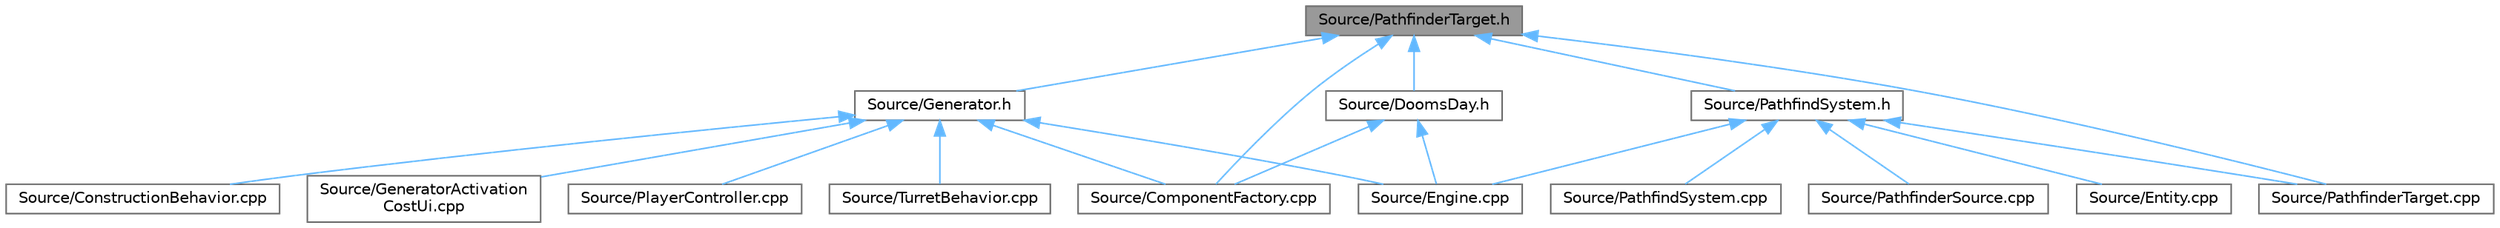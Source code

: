 digraph "Source/PathfinderTarget.h"
{
 // LATEX_PDF_SIZE
  bgcolor="transparent";
  edge [fontname=Helvetica,fontsize=10,labelfontname=Helvetica,labelfontsize=10];
  node [fontname=Helvetica,fontsize=10,shape=box,height=0.2,width=0.4];
  Node1 [id="Node000001",label="Source/PathfinderTarget.h",height=0.2,width=0.4,color="gray40", fillcolor="grey60", style="filled", fontcolor="black",tooltip="Marks parent entity as a target for the enemies."];
  Node1 -> Node2 [id="edge1_Node000001_Node000002",dir="back",color="steelblue1",style="solid",tooltip=" "];
  Node2 [id="Node000002",label="Source/ComponentFactory.cpp",height=0.2,width=0.4,color="grey40", fillcolor="white", style="filled",URL="$dc/def/ComponentFactory_8cpp.html",tooltip="Definitions for the component factory class."];
  Node1 -> Node3 [id="edge2_Node000001_Node000003",dir="back",color="steelblue1",style="solid",tooltip=" "];
  Node3 [id="Node000003",label="Source/DoomsDay.h",height=0.2,width=0.4,color="grey40", fillcolor="white", style="filled",URL="$de/d36/DoomsDay_8h_source.html",tooltip=" "];
  Node3 -> Node2 [id="edge3_Node000003_Node000002",dir="back",color="steelblue1",style="solid",tooltip=" "];
  Node3 -> Node4 [id="edge4_Node000003_Node000004",dir="back",color="steelblue1",style="solid",tooltip=" "];
  Node4 [id="Node000004",label="Source/Engine.cpp",height=0.2,width=0.4,color="grey40", fillcolor="white", style="filled",URL="$d6/d0c/Engine_8cpp.html",tooltip="Engine class."];
  Node1 -> Node5 [id="edge5_Node000001_Node000005",dir="back",color="steelblue1",style="solid",tooltip=" "];
  Node5 [id="Node000005",label="Source/Generator.h",height=0.2,width=0.4,color="grey40", fillcolor="white", style="filled",URL="$d9/d12/Generator_8h_source.html",tooltip=" "];
  Node5 -> Node2 [id="edge6_Node000005_Node000002",dir="back",color="steelblue1",style="solid",tooltip=" "];
  Node5 -> Node6 [id="edge7_Node000005_Node000006",dir="back",color="steelblue1",style="solid",tooltip=" "];
  Node6 [id="Node000006",label="Source/ConstructionBehavior.cpp",height=0.2,width=0.4,color="grey40", fillcolor="white", style="filled",URL="$d7/ded/ConstructionBehavior_8cpp.html",tooltip="handles the construction of towers and modification of terrain"];
  Node5 -> Node4 [id="edge8_Node000005_Node000004",dir="back",color="steelblue1",style="solid",tooltip=" "];
  Node5 -> Node7 [id="edge9_Node000005_Node000007",dir="back",color="steelblue1",style="solid",tooltip=" "];
  Node7 [id="Node000007",label="Source/GeneratorActivation\lCostUi.cpp",height=0.2,width=0.4,color="grey40", fillcolor="white", style="filled",URL="$de/df8/GeneratorActivationCostUi_8cpp.html",tooltip="displays the costs of activating generators"];
  Node5 -> Node8 [id="edge10_Node000005_Node000008",dir="back",color="steelblue1",style="solid",tooltip=" "];
  Node8 [id="Node000008",label="Source/PlayerController.cpp",height=0.2,width=0.4,color="grey40", fillcolor="white", style="filled",URL="$d3/d7e/PlayerController_8cpp.html",tooltip="PlayerController Behaviour Class."];
  Node5 -> Node9 [id="edge11_Node000005_Node000009",dir="back",color="steelblue1",style="solid",tooltip=" "];
  Node9 [id="Node000009",label="Source/TurretBehavior.cpp",height=0.2,width=0.4,color="grey40", fillcolor="white", style="filled",URL="$dc/d0a/TurretBehavior_8cpp.html",tooltip="Behavior Compenent for Basic Turret"];
  Node1 -> Node10 [id="edge12_Node000001_Node000010",dir="back",color="steelblue1",style="solid",tooltip=" "];
  Node10 [id="Node000010",label="Source/PathfindSystem.h",height=0.2,width=0.4,color="grey40", fillcolor="white", style="filled",URL="$d2/d4b/PathfindSystem_8h.html",tooltip="System in charge of pathfinding. Keeps track of targets, runs the flowfield algorithm."];
  Node10 -> Node4 [id="edge13_Node000010_Node000004",dir="back",color="steelblue1",style="solid",tooltip=" "];
  Node10 -> Node11 [id="edge14_Node000010_Node000011",dir="back",color="steelblue1",style="solid",tooltip=" "];
  Node11 [id="Node000011",label="Source/Entity.cpp",height=0.2,width=0.4,color="grey40", fillcolor="white", style="filled",URL="$df/de9/Entity_8cpp.html",tooltip="Function definitions for the Entity class."];
  Node10 -> Node12 [id="edge15_Node000010_Node000012",dir="back",color="steelblue1",style="solid",tooltip=" "];
  Node12 [id="Node000012",label="Source/PathfindSystem.cpp",height=0.2,width=0.4,color="grey40", fillcolor="white", style="filled",URL="$d5/ded/PathfindSystem_8cpp.html",tooltip="System in charge of pathfinding. Keeps track of targets, runs the flowfield algorithm."];
  Node10 -> Node13 [id="edge16_Node000010_Node000013",dir="back",color="steelblue1",style="solid",tooltip=" "];
  Node13 [id="Node000013",label="Source/PathfinderSource.cpp",height=0.2,width=0.4,color="grey40", fillcolor="white", style="filled",URL="$d7/dc0/PathfinderSource_8cpp.html",tooltip="Defines parent entity as the map for pathfinding."];
  Node10 -> Node14 [id="edge17_Node000010_Node000014",dir="back",color="steelblue1",style="solid",tooltip=" "];
  Node14 [id="Node000014",label="Source/PathfinderTarget.cpp",height=0.2,width=0.4,color="grey40", fillcolor="white", style="filled",URL="$d1/d97/PathfinderTarget_8cpp.html",tooltip="Marks parent entity as a target for the enemies."];
  Node1 -> Node14 [id="edge18_Node000001_Node000014",dir="back",color="steelblue1",style="solid",tooltip=" "];
}
